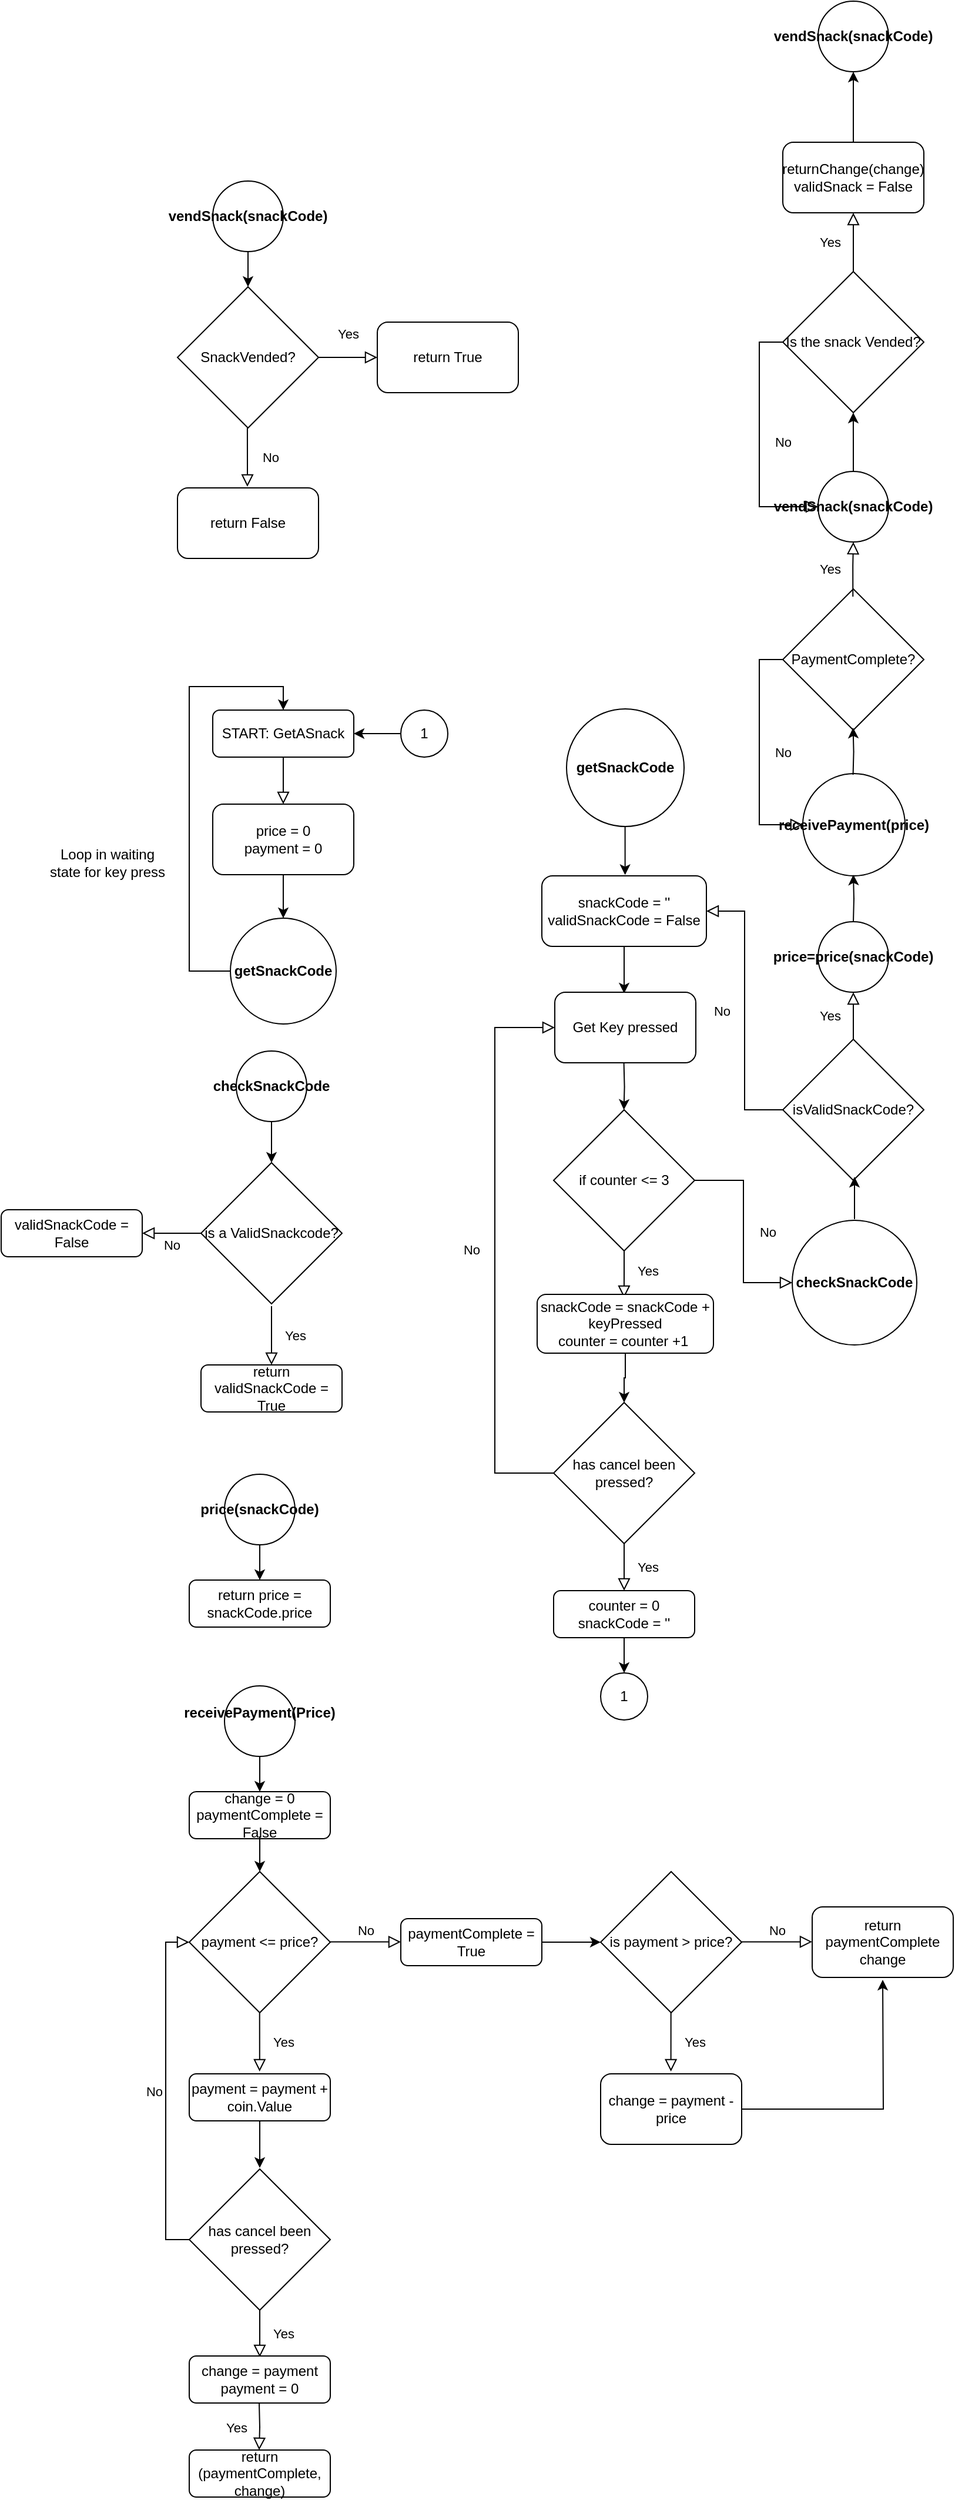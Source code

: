 <mxfile version="20.4.0" type="device"><diagram id="C5RBs43oDa-KdzZeNtuy" name="Page-1"><mxGraphModel dx="4740" dy="3709" grid="1" gridSize="10" guides="1" tooltips="1" connect="1" arrows="1" fold="1" page="1" pageScale="1" pageWidth="827" pageHeight="1169" math="0" shadow="0"><root><mxCell id="WIyWlLk6GJQsqaUBKTNV-0"/><mxCell id="WIyWlLk6GJQsqaUBKTNV-1" parent="WIyWlLk6GJQsqaUBKTNV-0"/><mxCell id="WIyWlLk6GJQsqaUBKTNV-2" value="" style="rounded=0;html=1;jettySize=auto;orthogonalLoop=1;fontSize=11;endArrow=block;endFill=0;endSize=8;strokeWidth=1;shadow=0;labelBackgroundColor=none;edgeStyle=orthogonalEdgeStyle;entryX=0.5;entryY=0;entryDx=0;entryDy=0;" parent="WIyWlLk6GJQsqaUBKTNV-1" source="WIyWlLk6GJQsqaUBKTNV-3" target="IF6Uj0VDJJeQO3PlCViJ-0" edge="1"><mxGeometry relative="1" as="geometry"><mxPoint x="259" y="-360" as="targetPoint"/></mxGeometry></mxCell><mxCell id="WIyWlLk6GJQsqaUBKTNV-3" value="START: GetASnack" style="rounded=1;whiteSpace=wrap;html=1;fontSize=12;glass=0;strokeWidth=1;shadow=0;" parent="WIyWlLk6GJQsqaUBKTNV-1" vertex="1"><mxGeometry x="189" y="-440" width="120" height="40" as="geometry"/></mxCell><mxCell id="IF6Uj0VDJJeQO3PlCViJ-3" value="" style="edgeStyle=orthogonalEdgeStyle;rounded=0;orthogonalLoop=1;jettySize=auto;html=1;entryX=0.5;entryY=0;entryDx=0;entryDy=0;" parent="WIyWlLk6GJQsqaUBKTNV-1" source="IF6Uj0VDJJeQO3PlCViJ-0" target="IF6Uj0VDJJeQO3PlCViJ-19" edge="1"><mxGeometry relative="1" as="geometry"><mxPoint x="249.059" y="-280" as="targetPoint"/></mxGeometry></mxCell><mxCell id="IF6Uj0VDJJeQO3PlCViJ-0" value="price = 0&lt;br&gt;payment = 0" style="rounded=1;whiteSpace=wrap;html=1;" parent="WIyWlLk6GJQsqaUBKTNV-1" vertex="1"><mxGeometry x="189" y="-360" width="120" height="60" as="geometry"/></mxCell><mxCell id="IF6Uj0VDJJeQO3PlCViJ-5" value="Loop in waiting &lt;br&gt;state for key press" style="text;html=1;resizable=0;autosize=1;align=center;verticalAlign=middle;points=[];fillColor=none;strokeColor=none;rounded=0;" parent="WIyWlLk6GJQsqaUBKTNV-1" vertex="1"><mxGeometry x="39" y="-330" width="120" height="40" as="geometry"/></mxCell><mxCell id="IF6Uj0VDJJeQO3PlCViJ-11" style="edgeStyle=orthogonalEdgeStyle;rounded=0;orthogonalLoop=1;jettySize=auto;html=1;exitX=0.5;exitY=1;exitDx=0;exitDy=0;" parent="WIyWlLk6GJQsqaUBKTNV-1" source="IF6Uj0VDJJeQO3PlCViJ-7" edge="1"><mxGeometry relative="1" as="geometry"><mxPoint x="539" y="-199" as="targetPoint"/></mxGeometry></mxCell><mxCell id="IF6Uj0VDJJeQO3PlCViJ-7" value="snackCode = ''&lt;br&gt;validSnackCode = False" style="rounded=1;whiteSpace=wrap;html=1;" parent="WIyWlLk6GJQsqaUBKTNV-1" vertex="1"><mxGeometry x="469" y="-299" width="140" height="60" as="geometry"/></mxCell><mxCell id="IF6Uj0VDJJeQO3PlCViJ-12" value="if counter &amp;lt;= 3" style="rhombus;whiteSpace=wrap;html=1;" parent="WIyWlLk6GJQsqaUBKTNV-1" vertex="1"><mxGeometry x="479" y="-100" width="120" height="120" as="geometry"/></mxCell><mxCell id="IF6Uj0VDJJeQO3PlCViJ-15" value="Yes" style="rounded=0;html=1;jettySize=auto;orthogonalLoop=1;fontSize=11;endArrow=block;endFill=0;endSize=8;strokeWidth=1;shadow=0;labelBackgroundColor=none;edgeStyle=orthogonalEdgeStyle;exitX=0.5;exitY=1;exitDx=0;exitDy=0;entryX=0.493;entryY=0.06;entryDx=0;entryDy=0;entryPerimeter=0;" parent="WIyWlLk6GJQsqaUBKTNV-1" source="IF6Uj0VDJJeQO3PlCViJ-12" target="IF6Uj0VDJJeQO3PlCViJ-29" edge="1"><mxGeometry y="20" relative="1" as="geometry"><mxPoint as="offset"/><mxPoint x="549" y="-130" as="sourcePoint"/><mxPoint x="539" y="50" as="targetPoint"/></mxGeometry></mxCell><mxCell id="IF6Uj0VDJJeQO3PlCViJ-16" value="has cancel been pressed?" style="rhombus;whiteSpace=wrap;html=1;" parent="WIyWlLk6GJQsqaUBKTNV-1" vertex="1"><mxGeometry x="479" y="149" width="120" height="120" as="geometry"/></mxCell><mxCell id="IF6Uj0VDJJeQO3PlCViJ-17" value="Yes" style="rounded=0;html=1;jettySize=auto;orthogonalLoop=1;fontSize=11;endArrow=block;endFill=0;endSize=8;strokeWidth=1;shadow=0;labelBackgroundColor=none;edgeStyle=orthogonalEdgeStyle;exitX=0.5;exitY=1;exitDx=0;exitDy=0;" parent="WIyWlLk6GJQsqaUBKTNV-1" source="IF6Uj0VDJJeQO3PlCViJ-16" edge="1"><mxGeometry y="20" relative="1" as="geometry"><mxPoint as="offset"/><mxPoint x="549" y="129" as="sourcePoint"/><mxPoint x="539" y="309" as="targetPoint"/></mxGeometry></mxCell><mxCell id="IF6Uj0VDJJeQO3PlCViJ-27" style="edgeStyle=orthogonalEdgeStyle;rounded=0;orthogonalLoop=1;jettySize=auto;html=1;exitX=0.5;exitY=1;exitDx=0;exitDy=0;entryX=0.5;entryY=0;entryDx=0;entryDy=0;" parent="WIyWlLk6GJQsqaUBKTNV-1" source="IF6Uj0VDJJeQO3PlCViJ-18" target="IF6Uj0VDJJeQO3PlCViJ-24" edge="1"><mxGeometry relative="1" as="geometry"/></mxCell><mxCell id="IF6Uj0VDJJeQO3PlCViJ-18" value="counter = 0&lt;br&gt;snackCode = ''" style="rounded=1;whiteSpace=wrap;html=1;fontSize=12;glass=0;strokeWidth=1;shadow=0;" parent="WIyWlLk6GJQsqaUBKTNV-1" vertex="1"><mxGeometry x="479" y="309" width="120" height="40" as="geometry"/></mxCell><mxCell id="IF6Uj0VDJJeQO3PlCViJ-21" style="edgeStyle=orthogonalEdgeStyle;rounded=0;orthogonalLoop=1;jettySize=auto;html=1;exitX=0;exitY=0.5;exitDx=0;exitDy=0;entryX=0.5;entryY=0;entryDx=0;entryDy=0;" parent="WIyWlLk6GJQsqaUBKTNV-1" source="IF6Uj0VDJJeQO3PlCViJ-19" target="WIyWlLk6GJQsqaUBKTNV-3" edge="1"><mxGeometry relative="1" as="geometry"><Array as="points"><mxPoint x="169" y="-218"/><mxPoint x="169" y="-460"/><mxPoint x="249" y="-460"/></Array></mxGeometry></mxCell><mxCell id="IF6Uj0VDJJeQO3PlCViJ-19" value="&lt;b&gt;getSnackCode&lt;/b&gt;" style="ellipse;whiteSpace=wrap;html=1;aspect=fixed;" parent="WIyWlLk6GJQsqaUBKTNV-1" vertex="1"><mxGeometry x="204" y="-263" width="90" height="90" as="geometry"/></mxCell><mxCell id="IF6Uj0VDJJeQO3PlCViJ-89" style="edgeStyle=orthogonalEdgeStyle;rounded=0;orthogonalLoop=1;jettySize=auto;html=1;exitX=0.5;exitY=0;exitDx=0;exitDy=0;" parent="WIyWlLk6GJQsqaUBKTNV-1" source="IF6Uj0VDJJeQO3PlCViJ-22" edge="1"><mxGeometry relative="1" as="geometry"><mxPoint x="733.939" y="-693.0" as="targetPoint"/></mxGeometry></mxCell><mxCell id="IF6Uj0VDJJeQO3PlCViJ-22" value="&lt;b&gt;vendSnack(snackCode)&lt;/b&gt;" style="ellipse;whiteSpace=wrap;html=1;aspect=fixed;" parent="WIyWlLk6GJQsqaUBKTNV-1" vertex="1"><mxGeometry x="704" y="-643" width="60" height="60" as="geometry"/></mxCell><mxCell id="IF6Uj0VDJJeQO3PlCViJ-24" value="1" style="ellipse;whiteSpace=wrap;html=1;aspect=fixed;" parent="WIyWlLk6GJQsqaUBKTNV-1" vertex="1"><mxGeometry x="519" y="379" width="40" height="40" as="geometry"/></mxCell><mxCell id="IF6Uj0VDJJeQO3PlCViJ-26" style="edgeStyle=orthogonalEdgeStyle;rounded=0;orthogonalLoop=1;jettySize=auto;html=1;exitX=0;exitY=0.5;exitDx=0;exitDy=0;entryX=1;entryY=0.5;entryDx=0;entryDy=0;" parent="WIyWlLk6GJQsqaUBKTNV-1" source="IF6Uj0VDJJeQO3PlCViJ-25" target="WIyWlLk6GJQsqaUBKTNV-3" edge="1"><mxGeometry relative="1" as="geometry"/></mxCell><mxCell id="IF6Uj0VDJJeQO3PlCViJ-25" value="1" style="ellipse;whiteSpace=wrap;html=1;aspect=fixed;" parent="WIyWlLk6GJQsqaUBKTNV-1" vertex="1"><mxGeometry x="349" y="-440" width="40" height="40" as="geometry"/></mxCell><mxCell id="IF6Uj0VDJJeQO3PlCViJ-100" style="edgeStyle=orthogonalEdgeStyle;rounded=0;orthogonalLoop=1;jettySize=auto;html=1;exitX=0.5;exitY=1;exitDx=0;exitDy=0;entryX=0.5;entryY=0;entryDx=0;entryDy=0;" parent="WIyWlLk6GJQsqaUBKTNV-1" source="IF6Uj0VDJJeQO3PlCViJ-29" target="IF6Uj0VDJJeQO3PlCViJ-16" edge="1"><mxGeometry relative="1" as="geometry"/></mxCell><mxCell id="IF6Uj0VDJJeQO3PlCViJ-29" value="snackCode = snackCode + keyPressed&lt;br&gt;counter = counter +1&amp;nbsp;" style="rounded=1;whiteSpace=wrap;html=1;fontSize=12;glass=0;strokeWidth=1;shadow=0;" parent="WIyWlLk6GJQsqaUBKTNV-1" vertex="1"><mxGeometry x="465" y="57" width="150" height="50" as="geometry"/></mxCell><mxCell id="IF6Uj0VDJJeQO3PlCViJ-30" value="&lt;b&gt;checkSnackCode&lt;/b&gt;" style="ellipse;whiteSpace=wrap;html=1;aspect=fixed;" parent="WIyWlLk6GJQsqaUBKTNV-1" vertex="1"><mxGeometry x="682" y="-6" width="106" height="106" as="geometry"/></mxCell><mxCell id="IF6Uj0VDJJeQO3PlCViJ-38" style="edgeStyle=orthogonalEdgeStyle;rounded=0;orthogonalLoop=1;jettySize=auto;html=1;exitX=0.5;exitY=1;exitDx=0;exitDy=0;entryX=0.5;entryY=0;entryDx=0;entryDy=0;" parent="WIyWlLk6GJQsqaUBKTNV-1" source="IF6Uj0VDJJeQO3PlCViJ-32" target="IF6Uj0VDJJeQO3PlCViJ-33" edge="1"><mxGeometry relative="1" as="geometry"/></mxCell><mxCell id="IF6Uj0VDJJeQO3PlCViJ-32" value="&lt;b&gt;checkSnackCode&lt;/b&gt;" style="ellipse;whiteSpace=wrap;html=1;aspect=fixed;" parent="WIyWlLk6GJQsqaUBKTNV-1" vertex="1"><mxGeometry x="209" y="-150" width="60" height="60" as="geometry"/></mxCell><mxCell id="IF6Uj0VDJJeQO3PlCViJ-33" value="is a ValidSnackcode?" style="rhombus;whiteSpace=wrap;html=1;" parent="WIyWlLk6GJQsqaUBKTNV-1" vertex="1"><mxGeometry x="179" y="-55" width="120" height="120" as="geometry"/></mxCell><mxCell id="IF6Uj0VDJJeQO3PlCViJ-34" value="Yes" style="rounded=0;html=1;jettySize=auto;orthogonalLoop=1;fontSize=11;endArrow=block;endFill=0;endSize=8;strokeWidth=1;shadow=0;labelBackgroundColor=none;edgeStyle=orthogonalEdgeStyle;entryX=0;entryY=0.5;entryDx=0;entryDy=0;" parent="WIyWlLk6GJQsqaUBKTNV-1" target="IF6Uj0VDJJeQO3PlCViJ-82" edge="1"><mxGeometry y="20" relative="1" as="geometry"><mxPoint as="offset"/><mxPoint x="279" y="-740" as="sourcePoint"/><mxPoint x="279" y="-690" as="targetPoint"/><Array as="points"><mxPoint x="309" y="-740"/><mxPoint x="309" y="-740"/></Array></mxGeometry></mxCell><mxCell id="IF6Uj0VDJJeQO3PlCViJ-35" value="return validSnackCode = True" style="rounded=1;whiteSpace=wrap;html=1;fontSize=12;glass=0;strokeWidth=1;shadow=0;" parent="WIyWlLk6GJQsqaUBKTNV-1" vertex="1"><mxGeometry x="179" y="117" width="120" height="40" as="geometry"/></mxCell><mxCell id="IF6Uj0VDJJeQO3PlCViJ-36" value="No" style="edgeStyle=orthogonalEdgeStyle;rounded=0;html=1;jettySize=auto;orthogonalLoop=1;fontSize=11;endArrow=block;endFill=0;endSize=8;strokeWidth=1;shadow=0;labelBackgroundColor=none;" parent="WIyWlLk6GJQsqaUBKTNV-1" edge="1"><mxGeometry y="10" relative="1" as="geometry"><mxPoint as="offset"/><mxPoint x="179" y="5" as="sourcePoint"/><mxPoint x="129" y="5" as="targetPoint"/><Array as="points"><mxPoint x="179" y="5"/></Array></mxGeometry></mxCell><mxCell id="IF6Uj0VDJJeQO3PlCViJ-37" value="validSnackCode = False" style="rounded=1;whiteSpace=wrap;html=1;fontSize=12;glass=0;strokeWidth=1;shadow=0;" parent="WIyWlLk6GJQsqaUBKTNV-1" vertex="1"><mxGeometry x="9" y="-15" width="120" height="40" as="geometry"/></mxCell><mxCell id="IF6Uj0VDJJeQO3PlCViJ-39" value="isValidSnackCode?" style="rhombus;whiteSpace=wrap;html=1;" parent="WIyWlLk6GJQsqaUBKTNV-1" vertex="1"><mxGeometry x="674" y="-160" width="120" height="120" as="geometry"/></mxCell><mxCell id="IF6Uj0VDJJeQO3PlCViJ-40" style="edgeStyle=orthogonalEdgeStyle;rounded=0;orthogonalLoop=1;jettySize=auto;html=1;exitX=0.5;exitY=0;exitDx=0;exitDy=0;entryX=0.5;entryY=1;entryDx=0;entryDy=0;" parent="WIyWlLk6GJQsqaUBKTNV-1" edge="1"><mxGeometry relative="1" as="geometry"><mxPoint x="735" y="-7" as="sourcePoint"/><mxPoint x="735" y="-43" as="targetPoint"/></mxGeometry></mxCell><mxCell id="IF6Uj0VDJJeQO3PlCViJ-44" style="edgeStyle=orthogonalEdgeStyle;rounded=0;orthogonalLoop=1;jettySize=auto;html=1;exitX=0.5;exitY=1;exitDx=0;exitDy=0;entryX=0.5;entryY=0;entryDx=0;entryDy=0;" parent="WIyWlLk6GJQsqaUBKTNV-1" source="IF6Uj0VDJJeQO3PlCViJ-42" target="IF6Uj0VDJJeQO3PlCViJ-43" edge="1"><mxGeometry relative="1" as="geometry"/></mxCell><mxCell id="IF6Uj0VDJJeQO3PlCViJ-42" value="&lt;b&gt;price(snackCode)&lt;/b&gt;" style="ellipse;whiteSpace=wrap;html=1;aspect=fixed;" parent="WIyWlLk6GJQsqaUBKTNV-1" vertex="1"><mxGeometry x="199" y="210" width="60" height="60" as="geometry"/></mxCell><mxCell id="IF6Uj0VDJJeQO3PlCViJ-43" value="return price = snackCode.price" style="rounded=1;whiteSpace=wrap;html=1;fontSize=12;glass=0;strokeWidth=1;shadow=0;" parent="WIyWlLk6GJQsqaUBKTNV-1" vertex="1"><mxGeometry x="169" y="300" width="120" height="40" as="geometry"/></mxCell><mxCell id="IF6Uj0VDJJeQO3PlCViJ-45" value="&lt;b&gt;price=price(snackCode)&lt;/b&gt;" style="ellipse;whiteSpace=wrap;html=1;aspect=fixed;" parent="WIyWlLk6GJQsqaUBKTNV-1" vertex="1"><mxGeometry x="704" y="-260" width="60" height="60" as="geometry"/></mxCell><mxCell id="IF6Uj0VDJJeQO3PlCViJ-51" style="edgeStyle=orthogonalEdgeStyle;rounded=0;orthogonalLoop=1;jettySize=auto;html=1;exitX=0.5;exitY=1;exitDx=0;exitDy=0;entryX=0.5;entryY=0;entryDx=0;entryDy=0;" parent="WIyWlLk6GJQsqaUBKTNV-1" source="IF6Uj0VDJJeQO3PlCViJ-47" target="IF6Uj0VDJJeQO3PlCViJ-50" edge="1"><mxGeometry relative="1" as="geometry"/></mxCell><mxCell id="IF6Uj0VDJJeQO3PlCViJ-47" value="&lt;b&gt;receivePayment(Price)&lt;br&gt;&lt;br&gt;&lt;/b&gt;" style="ellipse;whiteSpace=wrap;html=1;aspect=fixed;" parent="WIyWlLk6GJQsqaUBKTNV-1" vertex="1"><mxGeometry x="199" y="390" width="60" height="60" as="geometry"/></mxCell><mxCell id="IF6Uj0VDJJeQO3PlCViJ-48" value="&lt;b&gt;receivePayment(price)&lt;/b&gt;" style="ellipse;whiteSpace=wrap;html=1;aspect=fixed;" parent="WIyWlLk6GJQsqaUBKTNV-1" vertex="1"><mxGeometry x="691" y="-386" width="87" height="87" as="geometry"/></mxCell><mxCell id="IF6Uj0VDJJeQO3PlCViJ-49" style="edgeStyle=orthogonalEdgeStyle;rounded=0;orthogonalLoop=1;jettySize=auto;html=1;exitX=0.5;exitY=0;exitDx=0;exitDy=0;entryX=0.5;entryY=1;entryDx=0;entryDy=0;" parent="WIyWlLk6GJQsqaUBKTNV-1" edge="1"><mxGeometry relative="1" as="geometry"><mxPoint x="734" y="-260" as="sourcePoint"/><mxPoint x="734" y="-300" as="targetPoint"/></mxGeometry></mxCell><mxCell id="IF6Uj0VDJJeQO3PlCViJ-50" value="change = 0&lt;br&gt;paymentComplete = False" style="rounded=1;whiteSpace=wrap;html=1;fontSize=12;glass=0;strokeWidth=1;shadow=0;" parent="WIyWlLk6GJQsqaUBKTNV-1" vertex="1"><mxGeometry x="169" y="480" width="120" height="40" as="geometry"/></mxCell><mxCell id="IF6Uj0VDJJeQO3PlCViJ-52" value="payment &amp;lt;= price?" style="rhombus;whiteSpace=wrap;html=1;" parent="WIyWlLk6GJQsqaUBKTNV-1" vertex="1"><mxGeometry x="169" y="548" width="120" height="120" as="geometry"/></mxCell><mxCell id="IF6Uj0VDJJeQO3PlCViJ-53" style="edgeStyle=orthogonalEdgeStyle;rounded=0;orthogonalLoop=1;jettySize=auto;html=1;exitX=0.5;exitY=1;exitDx=0;exitDy=0;entryX=0.5;entryY=0;entryDx=0;entryDy=0;" parent="WIyWlLk6GJQsqaUBKTNV-1" edge="1"><mxGeometry relative="1" as="geometry"><mxPoint x="229" y="518" as="sourcePoint"/><mxPoint x="229" y="548" as="targetPoint"/></mxGeometry></mxCell><mxCell id="IF6Uj0VDJJeQO3PlCViJ-54" value="Yes" style="rounded=0;html=1;jettySize=auto;orthogonalLoop=1;fontSize=11;endArrow=block;endFill=0;endSize=8;strokeWidth=1;shadow=0;labelBackgroundColor=none;edgeStyle=orthogonalEdgeStyle;" parent="WIyWlLk6GJQsqaUBKTNV-1" edge="1"><mxGeometry y="20" relative="1" as="geometry"><mxPoint as="offset"/><mxPoint x="228.86" y="668" as="sourcePoint"/><mxPoint x="228.86" y="718" as="targetPoint"/><Array as="points"><mxPoint x="228.86" y="708"/></Array></mxGeometry></mxCell><mxCell id="IF6Uj0VDJJeQO3PlCViJ-60" style="edgeStyle=orthogonalEdgeStyle;rounded=0;orthogonalLoop=1;jettySize=auto;html=1;exitX=0.5;exitY=1;exitDx=0;exitDy=0;" parent="WIyWlLk6GJQsqaUBKTNV-1" source="IF6Uj0VDJJeQO3PlCViJ-55" edge="1"><mxGeometry relative="1" as="geometry"><mxPoint x="229" y="800" as="targetPoint"/></mxGeometry></mxCell><mxCell id="IF6Uj0VDJJeQO3PlCViJ-55" value="payment = payment + coin.Value" style="rounded=1;whiteSpace=wrap;html=1;fontSize=12;glass=0;strokeWidth=1;shadow=0;" parent="WIyWlLk6GJQsqaUBKTNV-1" vertex="1"><mxGeometry x="169" y="720" width="120" height="40" as="geometry"/></mxCell><mxCell id="IF6Uj0VDJJeQO3PlCViJ-57" value="has cancel been pressed?" style="rhombus;whiteSpace=wrap;html=1;" parent="WIyWlLk6GJQsqaUBKTNV-1" vertex="1"><mxGeometry x="169" y="801" width="120" height="120" as="geometry"/></mxCell><mxCell id="IF6Uj0VDJJeQO3PlCViJ-58" value="Yes" style="rounded=0;html=1;jettySize=auto;orthogonalLoop=1;fontSize=11;endArrow=block;endFill=0;endSize=8;strokeWidth=1;shadow=0;labelBackgroundColor=none;edgeStyle=orthogonalEdgeStyle;exitX=0.5;exitY=1;exitDx=0;exitDy=0;" parent="WIyWlLk6GJQsqaUBKTNV-1" source="IF6Uj0VDJJeQO3PlCViJ-57" edge="1"><mxGeometry y="20" relative="1" as="geometry"><mxPoint as="offset"/><mxPoint x="239" y="781" as="sourcePoint"/><mxPoint x="229" y="961" as="targetPoint"/></mxGeometry></mxCell><mxCell id="IF6Uj0VDJJeQO3PlCViJ-59" value="No" style="edgeStyle=orthogonalEdgeStyle;rounded=0;html=1;jettySize=auto;orthogonalLoop=1;fontSize=11;endArrow=block;endFill=0;endSize=8;strokeWidth=1;shadow=0;labelBackgroundColor=none;exitX=0;exitY=0.5;exitDx=0;exitDy=0;entryX=0;entryY=0.5;entryDx=0;entryDy=0;" parent="WIyWlLk6GJQsqaUBKTNV-1" source="IF6Uj0VDJJeQO3PlCViJ-57" target="IF6Uj0VDJJeQO3PlCViJ-52" edge="1"><mxGeometry y="10" relative="1" as="geometry"><mxPoint as="offset"/><mxPoint x="-21" y="671" as="sourcePoint"/><mxPoint x="349" y="861" as="targetPoint"/></mxGeometry></mxCell><mxCell id="IF6Uj0VDJJeQO3PlCViJ-61" value="change = payment&lt;br&gt;payment = 0&lt;br&gt;" style="rounded=1;whiteSpace=wrap;html=1;fontSize=12;glass=0;strokeWidth=1;shadow=0;" parent="WIyWlLk6GJQsqaUBKTNV-1" vertex="1"><mxGeometry x="169" y="960" width="120" height="40" as="geometry"/></mxCell><mxCell id="IF6Uj0VDJJeQO3PlCViJ-63" value="return (paymentComplete, change)" style="rounded=1;whiteSpace=wrap;html=1;fontSize=12;glass=0;strokeWidth=1;shadow=0;" parent="WIyWlLk6GJQsqaUBKTNV-1" vertex="1"><mxGeometry x="169" y="1040" width="120" height="40" as="geometry"/></mxCell><mxCell id="IF6Uj0VDJJeQO3PlCViJ-64" value="Yes" style="rounded=0;html=1;jettySize=auto;orthogonalLoop=1;fontSize=11;endArrow=block;endFill=0;endSize=8;strokeWidth=1;shadow=0;labelBackgroundColor=none;edgeStyle=orthogonalEdgeStyle;exitX=0.5;exitY=1;exitDx=0;exitDy=0;" parent="WIyWlLk6GJQsqaUBKTNV-1" edge="1"><mxGeometry y="20" relative="1" as="geometry"><mxPoint as="offset"/><mxPoint x="228.5" y="1000" as="sourcePoint"/><mxPoint x="228.5" y="1040" as="targetPoint"/></mxGeometry></mxCell><mxCell id="IF6Uj0VDJJeQO3PlCViJ-65" value="No" style="edgeStyle=orthogonalEdgeStyle;rounded=0;html=1;jettySize=auto;orthogonalLoop=1;fontSize=11;endArrow=block;endFill=0;endSize=8;strokeWidth=1;shadow=0;labelBackgroundColor=none;exitX=1;exitY=0.5;exitDx=0;exitDy=0;" parent="WIyWlLk6GJQsqaUBKTNV-1" edge="1"><mxGeometry y="10" relative="1" as="geometry"><mxPoint as="offset"/><mxPoint x="289" y="607.8" as="sourcePoint"/><mxPoint x="349" y="607.8" as="targetPoint"/></mxGeometry></mxCell><mxCell id="IF6Uj0VDJJeQO3PlCViJ-68" style="edgeStyle=orthogonalEdgeStyle;rounded=0;orthogonalLoop=1;jettySize=auto;html=1;exitX=1;exitY=0.5;exitDx=0;exitDy=0;entryX=0;entryY=0.5;entryDx=0;entryDy=0;" parent="WIyWlLk6GJQsqaUBKTNV-1" source="IF6Uj0VDJJeQO3PlCViJ-66" target="IF6Uj0VDJJeQO3PlCViJ-67" edge="1"><mxGeometry relative="1" as="geometry"/></mxCell><mxCell id="IF6Uj0VDJJeQO3PlCViJ-66" value="paymentComplete = True" style="rounded=1;whiteSpace=wrap;html=1;fontSize=12;glass=0;strokeWidth=1;shadow=0;" parent="WIyWlLk6GJQsqaUBKTNV-1" vertex="1"><mxGeometry x="349" y="588" width="120" height="40" as="geometry"/></mxCell><mxCell id="IF6Uj0VDJJeQO3PlCViJ-67" value="is payment &amp;gt; price?" style="rhombus;whiteSpace=wrap;html=1;" parent="WIyWlLk6GJQsqaUBKTNV-1" vertex="1"><mxGeometry x="519" y="548" width="120" height="120" as="geometry"/></mxCell><mxCell id="IF6Uj0VDJJeQO3PlCViJ-69" value="No" style="edgeStyle=orthogonalEdgeStyle;rounded=0;html=1;jettySize=auto;orthogonalLoop=1;fontSize=11;endArrow=block;endFill=0;endSize=8;strokeWidth=1;shadow=0;labelBackgroundColor=none;exitX=1;exitY=0.5;exitDx=0;exitDy=0;" parent="WIyWlLk6GJQsqaUBKTNV-1" edge="1"><mxGeometry y="10" relative="1" as="geometry"><mxPoint as="offset"/><mxPoint x="639" y="607.71" as="sourcePoint"/><mxPoint x="699" y="607.71" as="targetPoint"/></mxGeometry></mxCell><mxCell id="IF6Uj0VDJJeQO3PlCViJ-70" value="return paymentComplete&lt;br&gt;change" style="rounded=1;whiteSpace=wrap;html=1;" parent="WIyWlLk6GJQsqaUBKTNV-1" vertex="1"><mxGeometry x="699" y="578" width="120" height="60" as="geometry"/></mxCell><mxCell id="IF6Uj0VDJJeQO3PlCViJ-72" value="Yes" style="rounded=0;html=1;jettySize=auto;orthogonalLoop=1;fontSize=11;endArrow=block;endFill=0;endSize=8;strokeWidth=1;shadow=0;labelBackgroundColor=none;edgeStyle=orthogonalEdgeStyle;" parent="WIyWlLk6GJQsqaUBKTNV-1" edge="1"><mxGeometry y="20" relative="1" as="geometry"><mxPoint as="offset"/><mxPoint x="578.83" y="668" as="sourcePoint"/><mxPoint x="578.83" y="718" as="targetPoint"/><Array as="points"><mxPoint x="578.83" y="708"/></Array></mxGeometry></mxCell><mxCell id="IF6Uj0VDJJeQO3PlCViJ-74" style="edgeStyle=orthogonalEdgeStyle;rounded=0;orthogonalLoop=1;jettySize=auto;html=1;exitX=1;exitY=0.5;exitDx=0;exitDy=0;" parent="WIyWlLk6GJQsqaUBKTNV-1" source="IF6Uj0VDJJeQO3PlCViJ-73" edge="1"><mxGeometry relative="1" as="geometry"><mxPoint x="759" y="640" as="targetPoint"/></mxGeometry></mxCell><mxCell id="IF6Uj0VDJJeQO3PlCViJ-73" value="change = payment - price" style="rounded=1;whiteSpace=wrap;html=1;" parent="WIyWlLk6GJQsqaUBKTNV-1" vertex="1"><mxGeometry x="519" y="720" width="120" height="60" as="geometry"/></mxCell><mxCell id="IF6Uj0VDJJeQO3PlCViJ-75" value="PaymentComplete?" style="rhombus;whiteSpace=wrap;html=1;" parent="WIyWlLk6GJQsqaUBKTNV-1" vertex="1"><mxGeometry x="674" y="-543" width="120" height="120" as="geometry"/></mxCell><mxCell id="IF6Uj0VDJJeQO3PlCViJ-77" style="edgeStyle=orthogonalEdgeStyle;rounded=0;orthogonalLoop=1;jettySize=auto;html=1;exitX=0.5;exitY=0;exitDx=0;exitDy=0;entryX=0.5;entryY=1;entryDx=0;entryDy=0;" parent="WIyWlLk6GJQsqaUBKTNV-1" edge="1"><mxGeometry relative="1" as="geometry"><mxPoint x="733.79" y="-385" as="sourcePoint"/><mxPoint x="733.79" y="-425" as="targetPoint"/></mxGeometry></mxCell><mxCell id="IF6Uj0VDJJeQO3PlCViJ-92" style="edgeStyle=orthogonalEdgeStyle;rounded=0;orthogonalLoop=1;jettySize=auto;html=1;exitX=0.5;exitY=1;exitDx=0;exitDy=0;entryX=0.563;entryY=-0.013;entryDx=0;entryDy=0;entryPerimeter=0;" parent="WIyWlLk6GJQsqaUBKTNV-1" edge="1"><mxGeometry relative="1" as="geometry"><mxPoint x="536" y="-341.0" as="sourcePoint"/><mxPoint x="539.82" y="-299.78" as="targetPoint"/><Array as="points"><mxPoint x="540" y="-341"/></Array></mxGeometry></mxCell><mxCell id="IF6Uj0VDJJeQO3PlCViJ-78" value="&lt;b&gt;getSnackCode&lt;/b&gt;" style="ellipse;whiteSpace=wrap;html=1;aspect=fixed;" parent="WIyWlLk6GJQsqaUBKTNV-1" vertex="1"><mxGeometry x="490" y="-441" width="100" height="100" as="geometry"/></mxCell><mxCell id="IF6Uj0VDJJeQO3PlCViJ-81" style="edgeStyle=orthogonalEdgeStyle;rounded=0;orthogonalLoop=1;jettySize=auto;html=1;exitX=0.5;exitY=1;exitDx=0;exitDy=0;entryX=0.5;entryY=0;entryDx=0;entryDy=0;" parent="WIyWlLk6GJQsqaUBKTNV-1" source="IF6Uj0VDJJeQO3PlCViJ-79" target="IF6Uj0VDJJeQO3PlCViJ-80" edge="1"><mxGeometry relative="1" as="geometry"/></mxCell><mxCell id="IF6Uj0VDJJeQO3PlCViJ-79" value="&lt;b&gt;vendSnack(snackCode)&lt;/b&gt;" style="ellipse;whiteSpace=wrap;html=1;aspect=fixed;" parent="WIyWlLk6GJQsqaUBKTNV-1" vertex="1"><mxGeometry x="189" y="-890" width="60" height="60" as="geometry"/></mxCell><mxCell id="IF6Uj0VDJJeQO3PlCViJ-80" value="SnackVended?" style="rhombus;whiteSpace=wrap;html=1;" parent="WIyWlLk6GJQsqaUBKTNV-1" vertex="1"><mxGeometry x="159" y="-800" width="120" height="120" as="geometry"/></mxCell><mxCell id="IF6Uj0VDJJeQO3PlCViJ-82" value="return True" style="rounded=1;whiteSpace=wrap;html=1;" parent="WIyWlLk6GJQsqaUBKTNV-1" vertex="1"><mxGeometry x="329" y="-770" width="120" height="60" as="geometry"/></mxCell><mxCell id="IF6Uj0VDJJeQO3PlCViJ-83" value="return False" style="rounded=1;whiteSpace=wrap;html=1;" parent="WIyWlLk6GJQsqaUBKTNV-1" vertex="1"><mxGeometry x="159" y="-629" width="120" height="60" as="geometry"/></mxCell><mxCell id="IF6Uj0VDJJeQO3PlCViJ-86" value="Yes" style="rounded=0;html=1;jettySize=auto;orthogonalLoop=1;fontSize=11;endArrow=block;endFill=0;endSize=8;strokeWidth=1;shadow=0;labelBackgroundColor=none;edgeStyle=orthogonalEdgeStyle;" parent="WIyWlLk6GJQsqaUBKTNV-1" edge="1"><mxGeometry y="20" relative="1" as="geometry"><mxPoint as="offset"/><mxPoint x="239" y="67" as="sourcePoint"/><mxPoint x="239" y="117" as="targetPoint"/><Array as="points"><mxPoint x="239" y="107"/></Array></mxGeometry></mxCell><mxCell id="IF6Uj0VDJJeQO3PlCViJ-87" value="No" style="rounded=0;html=1;jettySize=auto;orthogonalLoop=1;fontSize=11;endArrow=block;endFill=0;endSize=8;strokeWidth=1;shadow=0;labelBackgroundColor=none;edgeStyle=orthogonalEdgeStyle;" parent="WIyWlLk6GJQsqaUBKTNV-1" edge="1"><mxGeometry y="20" relative="1" as="geometry"><mxPoint as="offset"/><mxPoint x="218.46" y="-680" as="sourcePoint"/><mxPoint x="218.46" y="-630" as="targetPoint"/><Array as="points"><mxPoint x="218.46" y="-640"/></Array></mxGeometry></mxCell><mxCell id="IF6Uj0VDJJeQO3PlCViJ-88" value="Is the snack Vended?" style="rhombus;whiteSpace=wrap;html=1;" parent="WIyWlLk6GJQsqaUBKTNV-1" vertex="1"><mxGeometry x="674" y="-813" width="120" height="120" as="geometry"/></mxCell><mxCell id="IF6Uj0VDJJeQO3PlCViJ-90" value="Yes" style="rounded=0;html=1;jettySize=auto;orthogonalLoop=1;fontSize=11;endArrow=block;endFill=0;endSize=8;strokeWidth=1;shadow=0;labelBackgroundColor=none;edgeStyle=orthogonalEdgeStyle;" parent="WIyWlLk6GJQsqaUBKTNV-1" edge="1"><mxGeometry y="20" relative="1" as="geometry"><mxPoint as="offset"/><mxPoint x="734" y="-813.0" as="sourcePoint"/><mxPoint x="734" y="-863" as="targetPoint"/><Array as="points"><mxPoint x="734" y="-813"/></Array></mxGeometry></mxCell><mxCell id="IF6Uj0VDJJeQO3PlCViJ-94" style="edgeStyle=orthogonalEdgeStyle;rounded=0;orthogonalLoop=1;jettySize=auto;html=1;exitX=0.5;exitY=0;exitDx=0;exitDy=0;entryX=0.5;entryY=1;entryDx=0;entryDy=0;" parent="WIyWlLk6GJQsqaUBKTNV-1" source="IF6Uj0VDJJeQO3PlCViJ-91" target="IF6Uj0VDJJeQO3PlCViJ-93" edge="1"><mxGeometry relative="1" as="geometry"/></mxCell><mxCell id="IF6Uj0VDJJeQO3PlCViJ-91" value="returnChange(change)&lt;br&gt;validSnack = False" style="rounded=1;whiteSpace=wrap;html=1;" parent="WIyWlLk6GJQsqaUBKTNV-1" vertex="1"><mxGeometry x="674" y="-923" width="120" height="60" as="geometry"/></mxCell><mxCell id="IF6Uj0VDJJeQO3PlCViJ-93" value="&lt;b&gt;vendSnack(snackCode)&lt;/b&gt;" style="ellipse;whiteSpace=wrap;html=1;aspect=fixed;" parent="WIyWlLk6GJQsqaUBKTNV-1" vertex="1"><mxGeometry x="704" y="-1043" width="60" height="60" as="geometry"/></mxCell><mxCell id="IF6Uj0VDJJeQO3PlCViJ-95" value="Get Key pressed" style="rounded=1;whiteSpace=wrap;html=1;" parent="WIyWlLk6GJQsqaUBKTNV-1" vertex="1"><mxGeometry x="480" y="-200" width="120" height="60" as="geometry"/></mxCell><mxCell id="IF6Uj0VDJJeQO3PlCViJ-96" style="edgeStyle=orthogonalEdgeStyle;rounded=0;orthogonalLoop=1;jettySize=auto;html=1;exitX=0.5;exitY=1;exitDx=0;exitDy=0;" parent="WIyWlLk6GJQsqaUBKTNV-1" edge="1"><mxGeometry relative="1" as="geometry"><mxPoint x="538.79" y="-140" as="sourcePoint"/><mxPoint x="538.79" y="-100" as="targetPoint"/></mxGeometry></mxCell><mxCell id="IF6Uj0VDJJeQO3PlCViJ-97" value="No" style="rounded=0;html=1;jettySize=auto;orthogonalLoop=1;fontSize=11;endArrow=block;endFill=0;endSize=8;strokeWidth=1;shadow=0;labelBackgroundColor=none;edgeStyle=orthogonalEdgeStyle;exitX=0;exitY=0.5;exitDx=0;exitDy=0;entryX=0;entryY=0.5;entryDx=0;entryDy=0;" parent="WIyWlLk6GJQsqaUBKTNV-1" source="IF6Uj0VDJJeQO3PlCViJ-16" target="IF6Uj0VDJJeQO3PlCViJ-95" edge="1"><mxGeometry y="20" relative="1" as="geometry"><mxPoint as="offset"/><mxPoint x="429" y="65" as="sourcePoint"/><mxPoint x="429" y="115" as="targetPoint"/><Array as="points"><mxPoint x="429" y="209"/><mxPoint x="429" y="-170"/></Array></mxGeometry></mxCell><mxCell id="IF6Uj0VDJJeQO3PlCViJ-98" value="No" style="rounded=0;html=1;jettySize=auto;orthogonalLoop=1;fontSize=11;endArrow=block;endFill=0;endSize=8;strokeWidth=1;shadow=0;labelBackgroundColor=none;edgeStyle=orthogonalEdgeStyle;exitX=1;exitY=0.5;exitDx=0;exitDy=0;entryX=0;entryY=0.5;entryDx=0;entryDy=0;" parent="WIyWlLk6GJQsqaUBKTNV-1" source="IF6Uj0VDJJeQO3PlCViJ-12" target="IF6Uj0VDJJeQO3PlCViJ-30" edge="1"><mxGeometry y="20" relative="1" as="geometry"><mxPoint as="offset"/><mxPoint x="549" y="30" as="sourcePoint"/><mxPoint x="549" y="60" as="targetPoint"/></mxGeometry></mxCell><mxCell id="IF6Uj0VDJJeQO3PlCViJ-101" value="No" style="rounded=0;html=1;jettySize=auto;orthogonalLoop=1;fontSize=11;endArrow=block;endFill=0;endSize=8;strokeWidth=1;shadow=0;labelBackgroundColor=none;edgeStyle=orthogonalEdgeStyle;exitX=0;exitY=0.5;exitDx=0;exitDy=0;entryX=1;entryY=0.5;entryDx=0;entryDy=0;" parent="WIyWlLk6GJQsqaUBKTNV-1" source="IF6Uj0VDJJeQO3PlCViJ-39" target="IF6Uj0VDJJeQO3PlCViJ-7" edge="1"><mxGeometry y="20" relative="1" as="geometry"><mxPoint as="offset"/><mxPoint x="609" y="-30" as="sourcePoint"/><mxPoint x="692.0" y="57" as="targetPoint"/></mxGeometry></mxCell><mxCell id="IF6Uj0VDJJeQO3PlCViJ-102" value="Yes" style="rounded=0;html=1;jettySize=auto;orthogonalLoop=1;fontSize=11;endArrow=block;endFill=0;endSize=8;strokeWidth=1;shadow=0;labelBackgroundColor=none;edgeStyle=orthogonalEdgeStyle;entryX=0.5;entryY=1;entryDx=0;entryDy=0;" parent="WIyWlLk6GJQsqaUBKTNV-1" target="IF6Uj0VDJJeQO3PlCViJ-45" edge="1" source="IF6Uj0VDJJeQO3PlCViJ-39"><mxGeometry y="20" relative="1" as="geometry"><mxPoint as="offset"/><mxPoint x="549" y="30" as="sourcePoint"/><mxPoint x="548.95" y="70" as="targetPoint"/></mxGeometry></mxCell><mxCell id="mMimyW1_skO-kDGtz1Kh-1" value="Yes" style="rounded=0;html=1;jettySize=auto;orthogonalLoop=1;fontSize=11;endArrow=block;endFill=0;endSize=8;strokeWidth=1;shadow=0;labelBackgroundColor=none;edgeStyle=orthogonalEdgeStyle;entryX=0.5;entryY=1;entryDx=0;entryDy=0;exitX=0.497;exitY=0.054;exitDx=0;exitDy=0;exitPerimeter=0;" edge="1" parent="WIyWlLk6GJQsqaUBKTNV-1" source="IF6Uj0VDJJeQO3PlCViJ-75" target="IF6Uj0VDJJeQO3PlCViJ-22"><mxGeometry y="20" relative="1" as="geometry"><mxPoint as="offset"/><mxPoint x="744" y="-173" as="sourcePoint"/><mxPoint x="744" y="-213" as="targetPoint"/></mxGeometry></mxCell><mxCell id="mMimyW1_skO-kDGtz1Kh-2" value="No" style="rounded=0;html=1;jettySize=auto;orthogonalLoop=1;fontSize=11;endArrow=block;endFill=0;endSize=8;strokeWidth=1;shadow=0;labelBackgroundColor=none;edgeStyle=orthogonalEdgeStyle;exitX=0;exitY=0.5;exitDx=0;exitDy=0;entryX=0;entryY=0.5;entryDx=0;entryDy=0;" edge="1" parent="WIyWlLk6GJQsqaUBKTNV-1" source="IF6Uj0VDJJeQO3PlCViJ-75" target="IF6Uj0VDJJeQO3PlCViJ-48"><mxGeometry y="20" relative="1" as="geometry"><mxPoint as="offset"/><mxPoint x="684" y="-90" as="sourcePoint"/><mxPoint x="619" y="-259" as="targetPoint"/></mxGeometry></mxCell><mxCell id="mMimyW1_skO-kDGtz1Kh-3" value="No" style="rounded=0;html=1;jettySize=auto;orthogonalLoop=1;fontSize=11;endArrow=block;endFill=0;endSize=8;strokeWidth=1;shadow=0;labelBackgroundColor=none;edgeStyle=orthogonalEdgeStyle;exitX=0;exitY=0.5;exitDx=0;exitDy=0;entryX=0;entryY=0.5;entryDx=0;entryDy=0;" edge="1" parent="WIyWlLk6GJQsqaUBKTNV-1" source="IF6Uj0VDJJeQO3PlCViJ-88" target="IF6Uj0VDJJeQO3PlCViJ-22"><mxGeometry y="20" relative="1" as="geometry"><mxPoint as="offset"/><mxPoint x="684" y="-473" as="sourcePoint"/><mxPoint x="701.0" y="-332.5" as="targetPoint"/></mxGeometry></mxCell></root></mxGraphModel></diagram></mxfile>